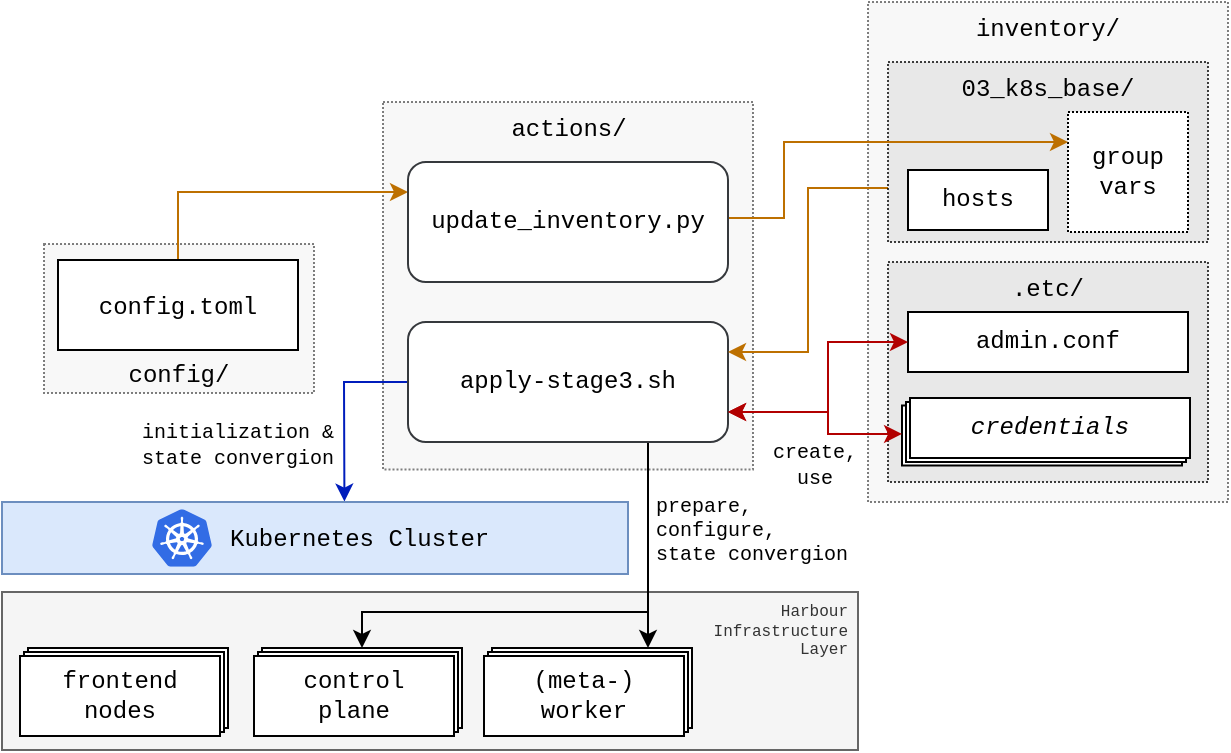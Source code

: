 <mxfile>
    <diagram id="upxd9FOGsPZMsU71Nfle" name="Page-1">
        <mxGraphModel dx="95" dy="90" grid="1" gridSize="1" guides="1" tooltips="1" connect="1" arrows="1" fold="1" page="1" pageScale="1" pageWidth="583" pageHeight="827" math="0" shadow="0">
            <root>
                <mxCell id="0"/>
                <mxCell id="1" parent="0"/>
                <mxCell id="2" value="Harbour&lt;br style=&quot;font-size: 8px;&quot;&gt;Infrastructure&lt;br style=&quot;font-size: 8px;&quot;&gt;Layer" style="rounded=0;whiteSpace=wrap;html=1;fontFamily=Courier New;fillColor=#f5f5f5;verticalAlign=top;strokeColor=#666666;fontColor=#333333;fontSize=8;labelPosition=center;verticalLabelPosition=middle;align=right;spacing=0;spacingRight=5;" vertex="1" parent="1">
                    <mxGeometry x="237" y="545" width="428" height="79" as="geometry"/>
                </mxCell>
                <mxCell id="3" value="actions/" style="rounded=0;whiteSpace=wrap;html=1;fontFamily=Courier New;verticalAlign=top;dashed=1;dashPattern=1 1;fillColor=#F2F2F2;opacity=50;" vertex="1" parent="1">
                    <mxGeometry x="427.5" y="300" width="185" height="183.75" as="geometry"/>
                </mxCell>
                <mxCell id="4" value="config/" style="rounded=0;whiteSpace=wrap;html=1;fontFamily=Courier New;verticalAlign=bottom;dashed=1;dashPattern=1 1;fillColor=#F2F2F2;opacity=50;" vertex="1" parent="1">
                    <mxGeometry x="258" y="371" width="135" height="74.5" as="geometry"/>
                </mxCell>
                <mxCell id="5" style="edgeStyle=none;rounded=0;html=1;exitX=0.5;exitY=0;exitDx=0;exitDy=0;entryX=0;entryY=0.25;entryDx=0;entryDy=0;startArrow=none;startFill=0;fillColor=#f0a30a;strokeColor=#BD7000;" edge="1" parent="1" source="6" target="16">
                    <mxGeometry relative="1" as="geometry">
                        <Array as="points">
                            <mxPoint x="325" y="345"/>
                        </Array>
                    </mxGeometry>
                </mxCell>
                <mxCell id="6" value="&lt;font face=&quot;Courier New&quot;&gt;config.toml&lt;br&gt;&lt;/font&gt;" style="rounded=0;whiteSpace=wrap;html=1;" vertex="1" parent="1">
                    <mxGeometry x="265" y="379" width="120" height="45" as="geometry"/>
                </mxCell>
                <mxCell id="7" value="prepare,&lt;br style=&quot;font-size: 10px&quot;&gt;configure,&lt;br&gt;state convergion" style="edgeStyle=none;rounded=0;html=1;exitX=0.75;exitY=1;exitDx=0;exitDy=0;entryX=0.5;entryY=0;entryDx=0;entryDy=0;fontFamily=Courier New;fontSize=10;labelBackgroundColor=none;labelPosition=right;verticalLabelPosition=middle;align=left;verticalAlign=middle;spacing=4;" edge="1" parent="1" source="8" target="25">
                    <mxGeometry x="-0.646" relative="1" as="geometry">
                        <Array as="points">
                            <mxPoint x="560" y="555"/>
                            <mxPoint x="417" y="555"/>
                        </Array>
                        <mxPoint as="offset"/>
                    </mxGeometry>
                </mxCell>
                <mxCell id="31" style="edgeStyle=none;html=1;exitX=0.75;exitY=1;exitDx=0;exitDy=0;entryX=0.78;entryY=0;entryDx=0;entryDy=0;entryPerimeter=0;" edge="1" parent="1" source="8" target="28">
                    <mxGeometry relative="1" as="geometry"/>
                </mxCell>
                <mxCell id="44" value="&lt;font face=&quot;Courier New&quot;&gt;initialization &amp;amp;&lt;br&gt;state convergion&lt;br&gt;&lt;/font&gt;" style="edgeStyle=none;rounded=0;html=1;exitX=0;exitY=0.5;exitDx=0;exitDy=0;entryX=0.547;entryY=-0.006;entryDx=0;entryDy=0;entryPerimeter=0;labelBackgroundColor=none;fontSize=10;startArrow=none;startFill=0;fillColor=#0050ef;strokeColor=#001DBC;align=right;labelPosition=left;verticalLabelPosition=middle;verticalAlign=middle;spacing=6;" edge="1" parent="1" source="8" target="32">
                    <mxGeometry x="0.373" relative="1" as="geometry">
                        <Array as="points">
                            <mxPoint x="408" y="440"/>
                        </Array>
                        <mxPoint as="offset"/>
                    </mxGeometry>
                </mxCell>
                <mxCell id="8" value="apply-stage3.sh" style="rounded=1;whiteSpace=wrap;html=1;fontFamily=Courier New;strokeColor=#36393d;fillColor=#FFFFFF;" vertex="1" parent="1">
                    <mxGeometry x="440" y="410" width="160" height="60" as="geometry"/>
                </mxCell>
                <mxCell id="9" value="inventory/" style="rounded=0;whiteSpace=wrap;html=1;fontFamily=Courier New;verticalAlign=top;dashed=1;dashPattern=1 1;fillColor=#F2F2F2;opacity=50;" vertex="1" parent="1">
                    <mxGeometry x="670" y="250" width="180" height="250" as="geometry"/>
                </mxCell>
                <mxCell id="10" style="edgeStyle=none;html=1;entryX=1;entryY=0.25;entryDx=0;entryDy=0;rounded=0;fillColor=#f0a30a;strokeColor=#BD7000;" edge="1" parent="1" target="8">
                    <mxGeometry relative="1" as="geometry">
                        <mxPoint x="680" y="343" as="sourcePoint"/>
                        <Array as="points">
                            <mxPoint x="640" y="343"/>
                            <mxPoint x="640" y="425"/>
                        </Array>
                    </mxGeometry>
                </mxCell>
                <mxCell id="11" value="03_k8s_base/" style="rounded=0;whiteSpace=wrap;html=1;dashed=1;dashPattern=1 1;fontFamily=Courier New;verticalAlign=top;fillColor=#E3E3E3;opacity=75;" vertex="1" parent="1">
                    <mxGeometry x="680" y="280" width="160" height="90" as="geometry"/>
                </mxCell>
                <mxCell id="12" value=".etc/" style="rounded=0;whiteSpace=wrap;html=1;dashed=1;dashPattern=1 1;fontFamily=Courier New;verticalAlign=top;fillColor=#E3E3E3;opacity=75;" vertex="1" parent="1">
                    <mxGeometry x="680" y="380" width="160" height="110" as="geometry"/>
                </mxCell>
                <mxCell id="13" value="hosts" style="rounded=0;whiteSpace=wrap;html=1;fontFamily=Courier New;verticalAlign=middle;" vertex="1" parent="1">
                    <mxGeometry x="690" y="334" width="70" height="30" as="geometry"/>
                </mxCell>
                <mxCell id="14" value="group&lt;br&gt;vars" style="rounded=0;whiteSpace=wrap;html=1;fontFamily=Courier New;verticalAlign=middle;dashed=1;dashPattern=1 1;" vertex="1" parent="1">
                    <mxGeometry x="770" y="305" width="60" height="60" as="geometry"/>
                </mxCell>
                <mxCell id="15" style="edgeStyle=none;rounded=0;html=1;exitX=0.999;exitY=0.467;exitDx=0;exitDy=0;entryX=0;entryY=0.25;entryDx=0;entryDy=0;fontFamily=Courier New;fillColor=#f0a30a;strokeColor=#BD7000;exitPerimeter=0;" edge="1" parent="1" source="16" target="14">
                    <mxGeometry relative="1" as="geometry">
                        <Array as="points">
                            <mxPoint x="628" y="358"/>
                            <mxPoint x="628" y="320"/>
                            <mxPoint x="740" y="320"/>
                        </Array>
                    </mxGeometry>
                </mxCell>
                <mxCell id="16" value="update_inventory.py" style="rounded=1;whiteSpace=wrap;html=1;fontFamily=Courier New;strokeColor=#36393d;fillColor=#FFFFFF;" vertex="1" parent="1">
                    <mxGeometry x="440" y="330" width="160" height="60" as="geometry"/>
                </mxCell>
                <mxCell id="22" value="frontend nodes" style="rounded=0;whiteSpace=wrap;html=1;verticalAlign=middle;fontFamily=Courier New;" vertex="1" parent="1">
                    <mxGeometry x="250" y="573" width="100" height="40" as="geometry"/>
                </mxCell>
                <mxCell id="23" value="frontend nodes" style="rounded=0;whiteSpace=wrap;html=1;verticalAlign=middle;fontFamily=Courier New;" vertex="1" parent="1">
                    <mxGeometry x="248" y="575" width="100" height="40" as="geometry"/>
                </mxCell>
                <mxCell id="24" value="frontend&lt;br&gt;nodes" style="rounded=0;whiteSpace=wrap;html=1;verticalAlign=middle;fontFamily=Courier New;" vertex="1" parent="1">
                    <mxGeometry x="246" y="577" width="100" height="40" as="geometry"/>
                </mxCell>
                <mxCell id="25" value="co" style="rounded=0;whiteSpace=wrap;html=1;verticalAlign=middle;fontFamily=Courier New;" vertex="1" parent="1">
                    <mxGeometry x="367" y="573" width="100" height="40" as="geometry"/>
                </mxCell>
                <mxCell id="26" value="frontend nodes" style="rounded=0;whiteSpace=wrap;html=1;verticalAlign=middle;fontFamily=Courier New;" vertex="1" parent="1">
                    <mxGeometry x="365" y="575" width="100" height="40" as="geometry"/>
                </mxCell>
                <mxCell id="27" value="control&lt;br&gt;plane" style="rounded=0;whiteSpace=wrap;html=1;verticalAlign=middle;fontFamily=Courier New;" vertex="1" parent="1">
                    <mxGeometry x="363" y="577" width="100" height="40" as="geometry"/>
                </mxCell>
                <mxCell id="28" value="frontend nodes" style="rounded=0;whiteSpace=wrap;html=1;verticalAlign=middle;fontFamily=Courier New;" vertex="1" parent="1">
                    <mxGeometry x="482" y="573" width="100" height="40" as="geometry"/>
                </mxCell>
                <mxCell id="29" value="frontend nodes" style="rounded=0;whiteSpace=wrap;html=1;verticalAlign=middle;fontFamily=Courier New;" vertex="1" parent="1">
                    <mxGeometry x="480" y="575" width="100" height="40" as="geometry"/>
                </mxCell>
                <mxCell id="30" value="(meta-)&lt;br&gt;worker" style="rounded=0;whiteSpace=wrap;html=1;verticalAlign=middle;fontFamily=Courier New;" vertex="1" parent="1">
                    <mxGeometry x="478" y="577" width="100" height="40" as="geometry"/>
                </mxCell>
                <mxCell id="32" value="" style="rounded=0;whiteSpace=wrap;html=1;fontFamily=Courier New;fillColor=#dae8fc;verticalAlign=middle;strokeColor=#6c8ebf;fontSize=12;labelPosition=center;verticalLabelPosition=middle;align=center;spacing=0;spacingRight=5;" vertex="1" parent="1">
                    <mxGeometry x="237" y="500" width="313" height="36" as="geometry"/>
                </mxCell>
                <mxCell id="35" value="&lt;span style=&quot;font-family: &amp;quot;courier new&amp;quot;;&quot;&gt;Kubernetes Cluster&lt;/span&gt;" style="aspect=fixed;html=1;points=[];align=left;image;fontSize=12;image=img/lib/mscae/Kubernetes.svg;labelBackgroundColor=none;labelPosition=right;verticalLabelPosition=middle;verticalAlign=middle;spacing=9;" vertex="1" parent="1">
                    <mxGeometry x="312" y="503.6" width="30" height="28.8" as="geometry"/>
                </mxCell>
                <mxCell id="38" value="admin.conf" style="rounded=0;whiteSpace=wrap;html=1;fontFamily=Courier New;verticalAlign=middle;" vertex="1" parent="1">
                    <mxGeometry x="690" y="405" width="140" height="30" as="geometry"/>
                </mxCell>
                <mxCell id="39" style="edgeStyle=none;html=1;exitX=1;exitY=0.75;exitDx=0;exitDy=0;entryX=0;entryY=0.5;entryDx=0;entryDy=0;fontSize=12;startArrow=classic;startFill=1;fillColor=#e51400;strokeColor=#B20000;rounded=0;" edge="1" parent="1" source="8" target="38">
                    <mxGeometry relative="1" as="geometry">
                        <Array as="points">
                            <mxPoint x="650" y="455"/>
                            <mxPoint x="650" y="420"/>
                        </Array>
                    </mxGeometry>
                </mxCell>
                <mxCell id="40" value="admin.conf" style="rounded=0;whiteSpace=wrap;html=1;fontFamily=Courier New;verticalAlign=middle;" vertex="1" parent="1">
                    <mxGeometry x="687" y="451.75" width="140" height="30" as="geometry"/>
                </mxCell>
                <mxCell id="42" value="admin.conf" style="rounded=0;whiteSpace=wrap;html=1;fontFamily=Courier New;verticalAlign=middle;" vertex="1" parent="1">
                    <mxGeometry x="689" y="450" width="140" height="30" as="geometry"/>
                </mxCell>
                <mxCell id="41" value="&lt;i&gt;credentials&lt;/i&gt;" style="rounded=0;whiteSpace=wrap;html=1;fontFamily=Courier New;verticalAlign=middle;" vertex="1" parent="1">
                    <mxGeometry x="691" y="448" width="140" height="30" as="geometry"/>
                </mxCell>
                <mxCell id="43" value="&lt;font face=&quot;Courier New&quot; style=&quot;font-size: 10px;&quot;&gt;create,&lt;br style=&quot;font-size: 10px;&quot;&gt;use&lt;/font&gt;" style="edgeStyle=none;rounded=0;html=1;exitX=1;exitY=0.75;exitDx=0;exitDy=0;entryX=-0.014;entryY=0.533;entryDx=0;entryDy=0;entryPerimeter=0;fontSize=10;startArrow=classic;startFill=1;fillColor=#e51400;strokeColor=#B20000;labelBackgroundColor=none;labelPosition=center;verticalLabelPosition=bottom;align=center;verticalAlign=top;spacing=9;" edge="1" parent="1" source="8" target="42">
                    <mxGeometry x="-0.123" relative="1" as="geometry">
                        <Array as="points">
                            <mxPoint x="650" y="455"/>
                            <mxPoint x="650" y="466"/>
                        </Array>
                        <mxPoint as="offset"/>
                    </mxGeometry>
                </mxCell>
            </root>
        </mxGraphModel>
    </diagram>
</mxfile>